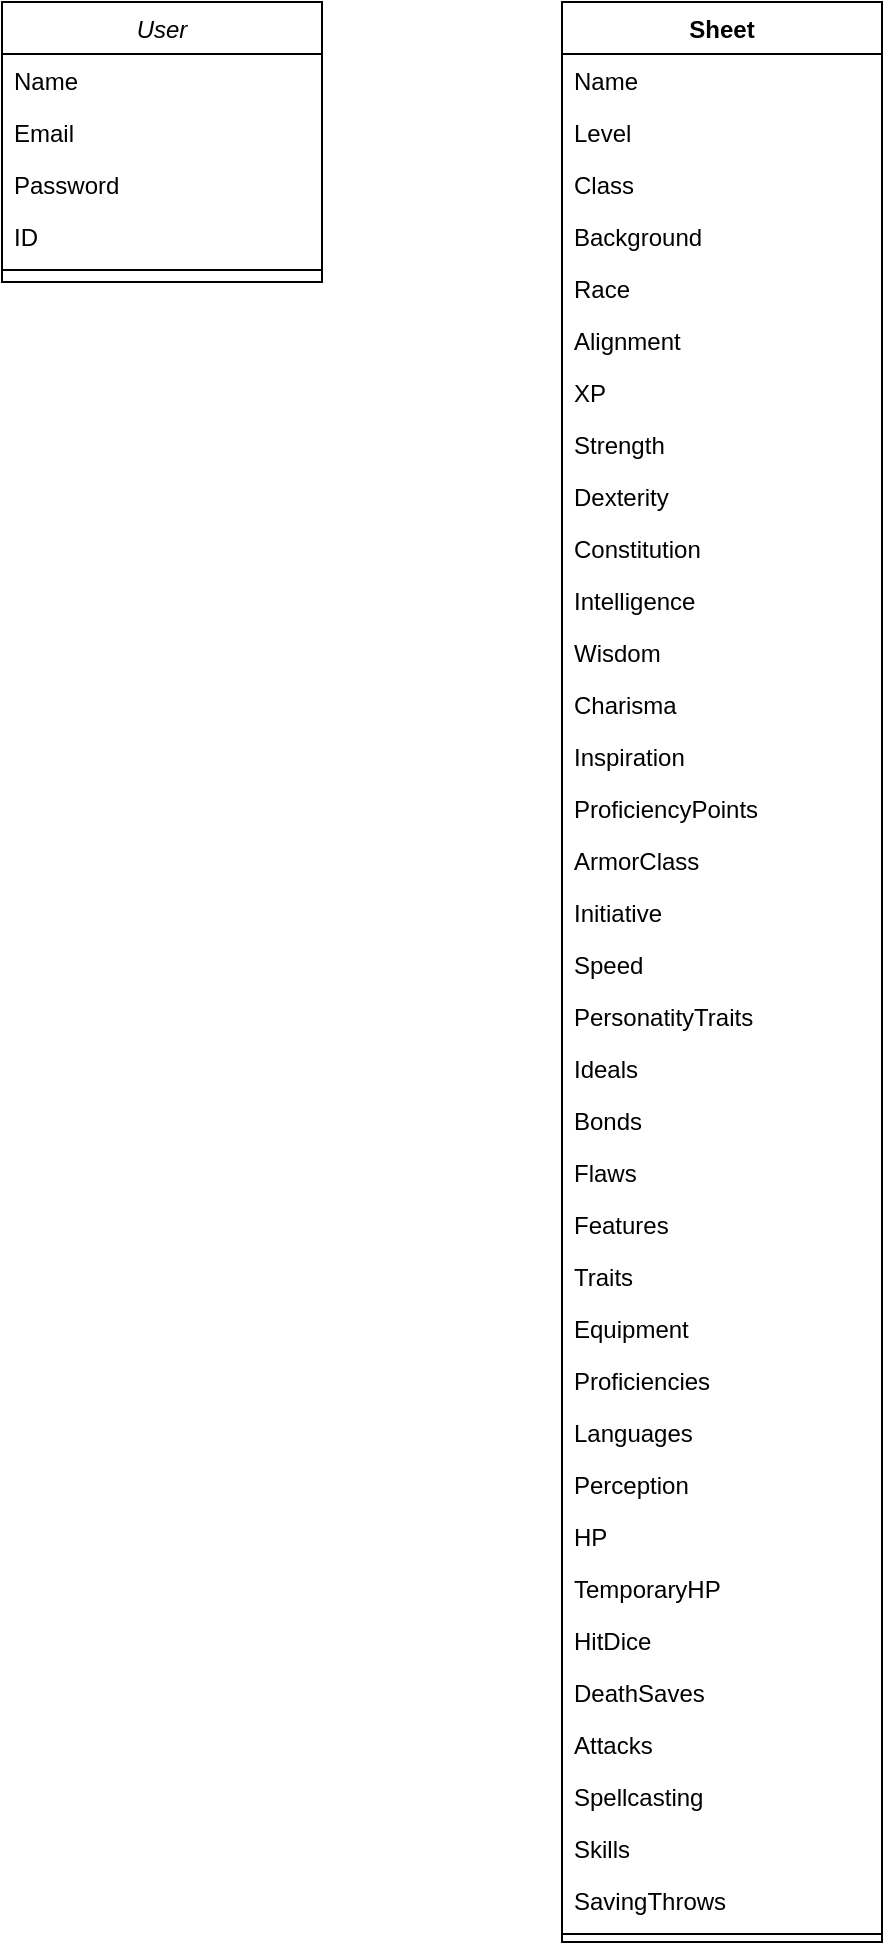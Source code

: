 <mxfile version="24.0.7" type="device">
  <diagram id="C5RBs43oDa-KdzZeNtuy" name="Page-1">
    <mxGraphModel dx="456" dy="714" grid="1" gridSize="10" guides="1" tooltips="1" connect="1" arrows="1" fold="1" page="1" pageScale="1" pageWidth="827" pageHeight="1169" math="0" shadow="0">
      <root>
        <mxCell id="WIyWlLk6GJQsqaUBKTNV-0" />
        <mxCell id="WIyWlLk6GJQsqaUBKTNV-1" parent="WIyWlLk6GJQsqaUBKTNV-0" />
        <mxCell id="zkfFHV4jXpPFQw0GAbJ--0" value="User" style="swimlane;fontStyle=2;align=center;verticalAlign=top;childLayout=stackLayout;horizontal=1;startSize=26;horizontalStack=0;resizeParent=1;resizeLast=0;collapsible=1;marginBottom=0;rounded=0;shadow=0;strokeWidth=1;" parent="WIyWlLk6GJQsqaUBKTNV-1" vertex="1">
          <mxGeometry x="220" y="120" width="160" height="140" as="geometry">
            <mxRectangle x="230" y="140" width="160" height="26" as="alternateBounds" />
          </mxGeometry>
        </mxCell>
        <mxCell id="zkfFHV4jXpPFQw0GAbJ--1" value="Name" style="text;align=left;verticalAlign=top;spacingLeft=4;spacingRight=4;overflow=hidden;rotatable=0;points=[[0,0.5],[1,0.5]];portConstraint=eastwest;" parent="zkfFHV4jXpPFQw0GAbJ--0" vertex="1">
          <mxGeometry y="26" width="160" height="26" as="geometry" />
        </mxCell>
        <mxCell id="kpWebG4fC_GheRXKvoMP-41" value="Email" style="text;align=left;verticalAlign=top;spacingLeft=4;spacingRight=4;overflow=hidden;rotatable=0;points=[[0,0.5],[1,0.5]];portConstraint=eastwest;rounded=0;shadow=0;html=0;" vertex="1" parent="zkfFHV4jXpPFQw0GAbJ--0">
          <mxGeometry y="52" width="160" height="26" as="geometry" />
        </mxCell>
        <mxCell id="kpWebG4fC_GheRXKvoMP-42" value="Password" style="text;align=left;verticalAlign=top;spacingLeft=4;spacingRight=4;overflow=hidden;rotatable=0;points=[[0,0.5],[1,0.5]];portConstraint=eastwest;rounded=0;shadow=0;html=0;" vertex="1" parent="zkfFHV4jXpPFQw0GAbJ--0">
          <mxGeometry y="78" width="160" height="26" as="geometry" />
        </mxCell>
        <mxCell id="zkfFHV4jXpPFQw0GAbJ--2" value="ID" style="text;align=left;verticalAlign=top;spacingLeft=4;spacingRight=4;overflow=hidden;rotatable=0;points=[[0,0.5],[1,0.5]];portConstraint=eastwest;rounded=0;shadow=0;html=0;" parent="zkfFHV4jXpPFQw0GAbJ--0" vertex="1">
          <mxGeometry y="104" width="160" height="26" as="geometry" />
        </mxCell>
        <mxCell id="zkfFHV4jXpPFQw0GAbJ--4" value="" style="line;html=1;strokeWidth=1;align=left;verticalAlign=middle;spacingTop=-1;spacingLeft=3;spacingRight=3;rotatable=0;labelPosition=right;points=[];portConstraint=eastwest;" parent="zkfFHV4jXpPFQw0GAbJ--0" vertex="1">
          <mxGeometry y="130" width="160" height="8" as="geometry" />
        </mxCell>
        <mxCell id="kpWebG4fC_GheRXKvoMP-0" value="Sheet" style="swimlane;fontStyle=1;align=center;verticalAlign=top;childLayout=stackLayout;horizontal=1;startSize=26;horizontalStack=0;resizeParent=1;resizeParentMax=0;resizeLast=0;collapsible=1;marginBottom=0;whiteSpace=wrap;html=1;" vertex="1" parent="WIyWlLk6GJQsqaUBKTNV-1">
          <mxGeometry x="500" y="120" width="160" height="970" as="geometry">
            <mxRectangle x="600" y="120" width="100" height="30" as="alternateBounds" />
          </mxGeometry>
        </mxCell>
        <mxCell id="kpWebG4fC_GheRXKvoMP-1" value="Name" style="text;strokeColor=none;fillColor=none;align=left;verticalAlign=top;spacingLeft=4;spacingRight=4;overflow=hidden;rotatable=0;points=[[0,0.5],[1,0.5]];portConstraint=eastwest;whiteSpace=wrap;html=1;" vertex="1" parent="kpWebG4fC_GheRXKvoMP-0">
          <mxGeometry y="26" width="160" height="26" as="geometry" />
        </mxCell>
        <mxCell id="zkfFHV4jXpPFQw0GAbJ--3" value="Level" style="text;align=left;verticalAlign=top;spacingLeft=4;spacingRight=4;overflow=hidden;rotatable=0;points=[[0,0.5],[1,0.5]];portConstraint=eastwest;rounded=0;shadow=0;html=0;" parent="kpWebG4fC_GheRXKvoMP-0" vertex="1">
          <mxGeometry y="52" width="160" height="26" as="geometry" />
        </mxCell>
        <mxCell id="kpWebG4fC_GheRXKvoMP-7" value="Class" style="text;align=left;verticalAlign=top;spacingLeft=4;spacingRight=4;overflow=hidden;rotatable=0;points=[[0,0.5],[1,0.5]];portConstraint=eastwest;rounded=0;shadow=0;html=0;" vertex="1" parent="kpWebG4fC_GheRXKvoMP-0">
          <mxGeometry y="78" width="160" height="26" as="geometry" />
        </mxCell>
        <mxCell id="kpWebG4fC_GheRXKvoMP-8" value="Background" style="text;align=left;verticalAlign=top;spacingLeft=4;spacingRight=4;overflow=hidden;rotatable=0;points=[[0,0.5],[1,0.5]];portConstraint=eastwest;rounded=0;shadow=0;html=0;" vertex="1" parent="kpWebG4fC_GheRXKvoMP-0">
          <mxGeometry y="104" width="160" height="26" as="geometry" />
        </mxCell>
        <mxCell id="kpWebG4fC_GheRXKvoMP-9" value="Race" style="text;align=left;verticalAlign=top;spacingLeft=4;spacingRight=4;overflow=hidden;rotatable=0;points=[[0,0.5],[1,0.5]];portConstraint=eastwest;rounded=0;shadow=0;html=0;" vertex="1" parent="kpWebG4fC_GheRXKvoMP-0">
          <mxGeometry y="130" width="160" height="26" as="geometry" />
        </mxCell>
        <mxCell id="kpWebG4fC_GheRXKvoMP-10" value="Alignment" style="text;align=left;verticalAlign=top;spacingLeft=4;spacingRight=4;overflow=hidden;rotatable=0;points=[[0,0.5],[1,0.5]];portConstraint=eastwest;rounded=0;shadow=0;html=0;" vertex="1" parent="kpWebG4fC_GheRXKvoMP-0">
          <mxGeometry y="156" width="160" height="26" as="geometry" />
        </mxCell>
        <mxCell id="kpWebG4fC_GheRXKvoMP-11" value="XP" style="text;align=left;verticalAlign=top;spacingLeft=4;spacingRight=4;overflow=hidden;rotatable=0;points=[[0,0.5],[1,0.5]];portConstraint=eastwest;rounded=0;shadow=0;html=0;" vertex="1" parent="kpWebG4fC_GheRXKvoMP-0">
          <mxGeometry y="182" width="160" height="26" as="geometry" />
        </mxCell>
        <mxCell id="kpWebG4fC_GheRXKvoMP-12" value="Strength" style="text;align=left;verticalAlign=top;spacingLeft=4;spacingRight=4;overflow=hidden;rotatable=0;points=[[0,0.5],[1,0.5]];portConstraint=eastwest;rounded=0;shadow=0;html=0;" vertex="1" parent="kpWebG4fC_GheRXKvoMP-0">
          <mxGeometry y="208" width="160" height="26" as="geometry" />
        </mxCell>
        <mxCell id="kpWebG4fC_GheRXKvoMP-13" value="Dexterity" style="text;align=left;verticalAlign=top;spacingLeft=4;spacingRight=4;overflow=hidden;rotatable=0;points=[[0,0.5],[1,0.5]];portConstraint=eastwest;rounded=0;shadow=0;html=0;" vertex="1" parent="kpWebG4fC_GheRXKvoMP-0">
          <mxGeometry y="234" width="160" height="26" as="geometry" />
        </mxCell>
        <mxCell id="kpWebG4fC_GheRXKvoMP-14" value="Constitution" style="text;align=left;verticalAlign=top;spacingLeft=4;spacingRight=4;overflow=hidden;rotatable=0;points=[[0,0.5],[1,0.5]];portConstraint=eastwest;rounded=0;shadow=0;html=0;" vertex="1" parent="kpWebG4fC_GheRXKvoMP-0">
          <mxGeometry y="260" width="160" height="26" as="geometry" />
        </mxCell>
        <mxCell id="kpWebG4fC_GheRXKvoMP-15" value="Intelligence" style="text;align=left;verticalAlign=top;spacingLeft=4;spacingRight=4;overflow=hidden;rotatable=0;points=[[0,0.5],[1,0.5]];portConstraint=eastwest;rounded=0;shadow=0;html=0;" vertex="1" parent="kpWebG4fC_GheRXKvoMP-0">
          <mxGeometry y="286" width="160" height="26" as="geometry" />
        </mxCell>
        <mxCell id="kpWebG4fC_GheRXKvoMP-25" value="Wisdom" style="text;align=left;verticalAlign=top;spacingLeft=4;spacingRight=4;overflow=hidden;rotatable=0;points=[[0,0.5],[1,0.5]];portConstraint=eastwest;rounded=0;shadow=0;html=0;" vertex="1" parent="kpWebG4fC_GheRXKvoMP-0">
          <mxGeometry y="312" width="160" height="26" as="geometry" />
        </mxCell>
        <mxCell id="kpWebG4fC_GheRXKvoMP-24" value="Charisma" style="text;align=left;verticalAlign=top;spacingLeft=4;spacingRight=4;overflow=hidden;rotatable=0;points=[[0,0.5],[1,0.5]];portConstraint=eastwest;rounded=0;shadow=0;html=0;" vertex="1" parent="kpWebG4fC_GheRXKvoMP-0">
          <mxGeometry y="338" width="160" height="26" as="geometry" />
        </mxCell>
        <mxCell id="kpWebG4fC_GheRXKvoMP-23" value="Inspiration" style="text;align=left;verticalAlign=top;spacingLeft=4;spacingRight=4;overflow=hidden;rotatable=0;points=[[0,0.5],[1,0.5]];portConstraint=eastwest;rounded=0;shadow=0;html=0;" vertex="1" parent="kpWebG4fC_GheRXKvoMP-0">
          <mxGeometry y="364" width="160" height="26" as="geometry" />
        </mxCell>
        <mxCell id="kpWebG4fC_GheRXKvoMP-22" value="ProficiencyPoints" style="text;align=left;verticalAlign=top;spacingLeft=4;spacingRight=4;overflow=hidden;rotatable=0;points=[[0,0.5],[1,0.5]];portConstraint=eastwest;rounded=0;shadow=0;html=0;" vertex="1" parent="kpWebG4fC_GheRXKvoMP-0">
          <mxGeometry y="390" width="160" height="26" as="geometry" />
        </mxCell>
        <mxCell id="kpWebG4fC_GheRXKvoMP-21" value="ArmorClass" style="text;align=left;verticalAlign=top;spacingLeft=4;spacingRight=4;overflow=hidden;rotatable=0;points=[[0,0.5],[1,0.5]];portConstraint=eastwest;rounded=0;shadow=0;html=0;" vertex="1" parent="kpWebG4fC_GheRXKvoMP-0">
          <mxGeometry y="416" width="160" height="26" as="geometry" />
        </mxCell>
        <mxCell id="kpWebG4fC_GheRXKvoMP-20" value="Initiative" style="text;align=left;verticalAlign=top;spacingLeft=4;spacingRight=4;overflow=hidden;rotatable=0;points=[[0,0.5],[1,0.5]];portConstraint=eastwest;rounded=0;shadow=0;html=0;" vertex="1" parent="kpWebG4fC_GheRXKvoMP-0">
          <mxGeometry y="442" width="160" height="26" as="geometry" />
        </mxCell>
        <mxCell id="kpWebG4fC_GheRXKvoMP-19" value="Speed" style="text;align=left;verticalAlign=top;spacingLeft=4;spacingRight=4;overflow=hidden;rotatable=0;points=[[0,0.5],[1,0.5]];portConstraint=eastwest;rounded=0;shadow=0;html=0;" vertex="1" parent="kpWebG4fC_GheRXKvoMP-0">
          <mxGeometry y="468" width="160" height="26" as="geometry" />
        </mxCell>
        <mxCell id="kpWebG4fC_GheRXKvoMP-18" value="PersonatityTraits" style="text;align=left;verticalAlign=top;spacingLeft=4;spacingRight=4;overflow=hidden;rotatable=0;points=[[0,0.5],[1,0.5]];portConstraint=eastwest;rounded=0;shadow=0;html=0;" vertex="1" parent="kpWebG4fC_GheRXKvoMP-0">
          <mxGeometry y="494" width="160" height="26" as="geometry" />
        </mxCell>
        <mxCell id="kpWebG4fC_GheRXKvoMP-17" value="Ideals" style="text;align=left;verticalAlign=top;spacingLeft=4;spacingRight=4;overflow=hidden;rotatable=0;points=[[0,0.5],[1,0.5]];portConstraint=eastwest;rounded=0;shadow=0;html=0;" vertex="1" parent="kpWebG4fC_GheRXKvoMP-0">
          <mxGeometry y="520" width="160" height="26" as="geometry" />
        </mxCell>
        <mxCell id="kpWebG4fC_GheRXKvoMP-35" value="Bonds" style="text;align=left;verticalAlign=top;spacingLeft=4;spacingRight=4;overflow=hidden;rotatable=0;points=[[0,0.5],[1,0.5]];portConstraint=eastwest;rounded=0;shadow=0;html=0;" vertex="1" parent="kpWebG4fC_GheRXKvoMP-0">
          <mxGeometry y="546" width="160" height="26" as="geometry" />
        </mxCell>
        <mxCell id="kpWebG4fC_GheRXKvoMP-34" value="Flaws" style="text;align=left;verticalAlign=top;spacingLeft=4;spacingRight=4;overflow=hidden;rotatable=0;points=[[0,0.5],[1,0.5]];portConstraint=eastwest;rounded=0;shadow=0;html=0;" vertex="1" parent="kpWebG4fC_GheRXKvoMP-0">
          <mxGeometry y="572" width="160" height="26" as="geometry" />
        </mxCell>
        <mxCell id="kpWebG4fC_GheRXKvoMP-33" value="Features" style="text;align=left;verticalAlign=top;spacingLeft=4;spacingRight=4;overflow=hidden;rotatable=0;points=[[0,0.5],[1,0.5]];portConstraint=eastwest;rounded=0;shadow=0;html=0;" vertex="1" parent="kpWebG4fC_GheRXKvoMP-0">
          <mxGeometry y="598" width="160" height="26" as="geometry" />
        </mxCell>
        <mxCell id="kpWebG4fC_GheRXKvoMP-32" value="Traits" style="text;align=left;verticalAlign=top;spacingLeft=4;spacingRight=4;overflow=hidden;rotatable=0;points=[[0,0.5],[1,0.5]];portConstraint=eastwest;rounded=0;shadow=0;html=0;" vertex="1" parent="kpWebG4fC_GheRXKvoMP-0">
          <mxGeometry y="624" width="160" height="26" as="geometry" />
        </mxCell>
        <mxCell id="kpWebG4fC_GheRXKvoMP-31" value="Equipment" style="text;align=left;verticalAlign=top;spacingLeft=4;spacingRight=4;overflow=hidden;rotatable=0;points=[[0,0.5],[1,0.5]];portConstraint=eastwest;rounded=0;shadow=0;html=0;" vertex="1" parent="kpWebG4fC_GheRXKvoMP-0">
          <mxGeometry y="650" width="160" height="26" as="geometry" />
        </mxCell>
        <mxCell id="kpWebG4fC_GheRXKvoMP-30" value="Proficiencies" style="text;align=left;verticalAlign=top;spacingLeft=4;spacingRight=4;overflow=hidden;rotatable=0;points=[[0,0.5],[1,0.5]];portConstraint=eastwest;rounded=0;shadow=0;html=0;" vertex="1" parent="kpWebG4fC_GheRXKvoMP-0">
          <mxGeometry y="676" width="160" height="26" as="geometry" />
        </mxCell>
        <mxCell id="kpWebG4fC_GheRXKvoMP-29" value="Languages" style="text;align=left;verticalAlign=top;spacingLeft=4;spacingRight=4;overflow=hidden;rotatable=0;points=[[0,0.5],[1,0.5]];portConstraint=eastwest;rounded=0;shadow=0;html=0;" vertex="1" parent="kpWebG4fC_GheRXKvoMP-0">
          <mxGeometry y="702" width="160" height="26" as="geometry" />
        </mxCell>
        <mxCell id="kpWebG4fC_GheRXKvoMP-28" value="Perception" style="text;align=left;verticalAlign=top;spacingLeft=4;spacingRight=4;overflow=hidden;rotatable=0;points=[[0,0.5],[1,0.5]];portConstraint=eastwest;rounded=0;shadow=0;html=0;" vertex="1" parent="kpWebG4fC_GheRXKvoMP-0">
          <mxGeometry y="728" width="160" height="26" as="geometry" />
        </mxCell>
        <mxCell id="kpWebG4fC_GheRXKvoMP-27" value="HP" style="text;align=left;verticalAlign=top;spacingLeft=4;spacingRight=4;overflow=hidden;rotatable=0;points=[[0,0.5],[1,0.5]];portConstraint=eastwest;rounded=0;shadow=0;html=0;" vertex="1" parent="kpWebG4fC_GheRXKvoMP-0">
          <mxGeometry y="754" width="160" height="26" as="geometry" />
        </mxCell>
        <mxCell id="kpWebG4fC_GheRXKvoMP-26" value="TemporaryHP" style="text;align=left;verticalAlign=top;spacingLeft=4;spacingRight=4;overflow=hidden;rotatable=0;points=[[0,0.5],[1,0.5]];portConstraint=eastwest;rounded=0;shadow=0;html=0;" vertex="1" parent="kpWebG4fC_GheRXKvoMP-0">
          <mxGeometry y="780" width="160" height="26" as="geometry" />
        </mxCell>
        <mxCell id="kpWebG4fC_GheRXKvoMP-16" value="HitDice" style="text;align=left;verticalAlign=top;spacingLeft=4;spacingRight=4;overflow=hidden;rotatable=0;points=[[0,0.5],[1,0.5]];portConstraint=eastwest;rounded=0;shadow=0;html=0;" vertex="1" parent="kpWebG4fC_GheRXKvoMP-0">
          <mxGeometry y="806" width="160" height="26" as="geometry" />
        </mxCell>
        <mxCell id="kpWebG4fC_GheRXKvoMP-36" value="DeathSaves" style="text;align=left;verticalAlign=top;spacingLeft=4;spacingRight=4;overflow=hidden;rotatable=0;points=[[0,0.5],[1,0.5]];portConstraint=eastwest;rounded=0;shadow=0;html=0;" vertex="1" parent="kpWebG4fC_GheRXKvoMP-0">
          <mxGeometry y="832" width="160" height="26" as="geometry" />
        </mxCell>
        <mxCell id="kpWebG4fC_GheRXKvoMP-39" value="Attacks" style="text;align=left;verticalAlign=top;spacingLeft=4;spacingRight=4;overflow=hidden;rotatable=0;points=[[0,0.5],[1,0.5]];portConstraint=eastwest;rounded=0;shadow=0;html=0;" vertex="1" parent="kpWebG4fC_GheRXKvoMP-0">
          <mxGeometry y="858" width="160" height="26" as="geometry" />
        </mxCell>
        <mxCell id="kpWebG4fC_GheRXKvoMP-38" value="Spellcasting" style="text;align=left;verticalAlign=top;spacingLeft=4;spacingRight=4;overflow=hidden;rotatable=0;points=[[0,0.5],[1,0.5]];portConstraint=eastwest;rounded=0;shadow=0;html=0;" vertex="1" parent="kpWebG4fC_GheRXKvoMP-0">
          <mxGeometry y="884" width="160" height="26" as="geometry" />
        </mxCell>
        <mxCell id="kpWebG4fC_GheRXKvoMP-37" value="Skills" style="text;align=left;verticalAlign=top;spacingLeft=4;spacingRight=4;overflow=hidden;rotatable=0;points=[[0,0.5],[1,0.5]];portConstraint=eastwest;rounded=0;shadow=0;html=0;" vertex="1" parent="kpWebG4fC_GheRXKvoMP-0">
          <mxGeometry y="910" width="160" height="26" as="geometry" />
        </mxCell>
        <mxCell id="kpWebG4fC_GheRXKvoMP-40" value="SavingThrows" style="text;align=left;verticalAlign=top;spacingLeft=4;spacingRight=4;overflow=hidden;rotatable=0;points=[[0,0.5],[1,0.5]];portConstraint=eastwest;rounded=0;shadow=0;html=0;" vertex="1" parent="kpWebG4fC_GheRXKvoMP-0">
          <mxGeometry y="936" width="160" height="26" as="geometry" />
        </mxCell>
        <mxCell id="kpWebG4fC_GheRXKvoMP-2" value="" style="line;strokeWidth=1;fillColor=none;align=left;verticalAlign=middle;spacingTop=-1;spacingLeft=3;spacingRight=3;rotatable=0;labelPosition=right;points=[];portConstraint=eastwest;strokeColor=inherit;" vertex="1" parent="kpWebG4fC_GheRXKvoMP-0">
          <mxGeometry y="962" width="160" height="8" as="geometry" />
        </mxCell>
      </root>
    </mxGraphModel>
  </diagram>
</mxfile>
